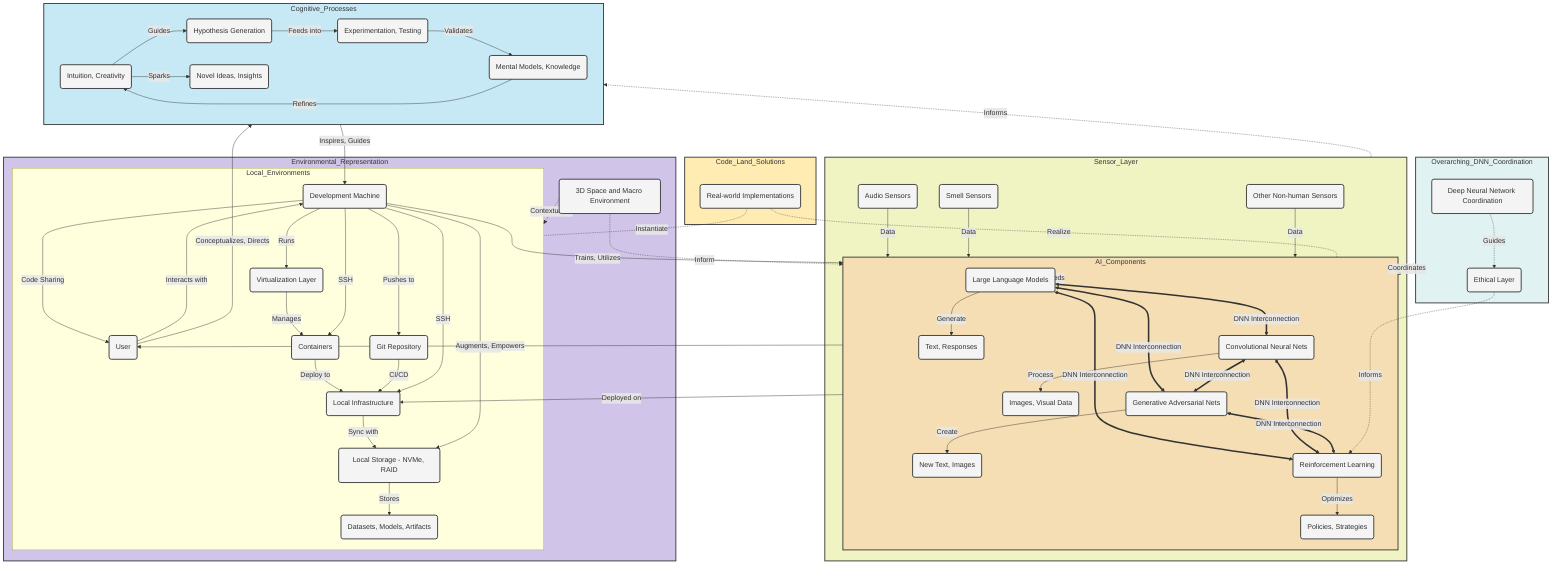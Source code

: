 graph TD
  subgraph Local_Environments
    U(User) -->|Interacts with| D(Development Machine)
    D -->|Runs| V(Virtualization Layer)
    V -->|Manages| C(Containers)
    C -->|Deploy to| LI(Local Infrastructure)
    LI -->|Sync with| LS(Local Storage - NVMe, RAID)
    LS -->|Stores| DA(Datasets, Models, Artifacts)
    D -->|Reads/Writes| LS
    D -->|Pushes to| G(Git Repository)
    G -->|CI/CD| LI
    D -->|SSH| LI
    D -->|SSH| C
    D -->|Code Sharing| U
  end

  subgraph Cognitive_Processes
    I(Intuition, Creativity) -->|Guides| H(Hypothesis Generation)
    H -->|Feeds into| E(Experimentation, Testing)
    E -->|Validates| M(Mental Models, Knowledge)
    M -->|Refines| I
    I -->|Sparks| N(Novel Ideas, Insights)
  end

  subgraph AI_Components
    LLM(Large Language Models) -->|Generate| T(Text, Responses)
    CNN(Convolutional Neural Nets) -->|Process| IMG(Images, Visual Data)
    GAN(Generative Adversarial Nets) -->|Create| NT(New Text, Images)
    RL(Reinforcement Learning) -->|Optimizes| P(Policies, Strategies)
    LLM <==>|DNN Interconnection| CNN
    LLM <==>|DNN Interconnection| GAN
    LLM <==>|DNN Interconnection| RL
    CNN <==>|DNN Interconnection| GAN
    CNN <==>|DNN Interconnection| RL
    GAN <==>|DNN Interconnection| RL
  end

  subgraph Overarching_DNN_Coordination
    DNN(Deep Neural Network Coordination)
    EL(Ethical Layer)
    DNN -.->|Guides| EL
    EL -.->|Informs| RL
  end

  subgraph Sensor_Layer
    S1(Audio Sensors) -->|Data| AI_Components
    S2(Smell Sensors) -->|Data| AI_Components
    S3(Other Non-human Sensors) -->|Data| AI_Components
  end

  subgraph Environmental_Representation
    ER(3D Space and Macro Environment)
    ER -.->|Contextualize| Local_Environments
    ER -.->|Inform| AI_Components
  end

  subgraph Code_Land_Solutions
    CLS(Real-world Implementations)
    CLS -.-|Instantiate| Local_Environments
    CLS -.-|Realize| AI_Components
  end

  U -->|Conceptualizes, Directs| Cognitive_Processes
  Cognitive_Processes -->|Inspires, Guides| D
  D -->|Trains, Utilizes| AI_Components
  AI_Components -->|Augments, Empowers| U
  AI_Components -->|Deployed on| LI
  Overarching_DNN_Coordination -.->|Coordinates| AI_Components
  Sensor_Layer -.->|Feeds| AI_Components
  Sensor_Layer -.->|Informs| Cognitive_Processes

  classDef default fill:#f4f4f4,stroke:#333,stroke-width:2px;
  classDef cognitive fill:#c7e9f5,stroke:#333,stroke-width:2px;
  classDef ai fill:#f5deb3,stroke:#333,stroke-width:2px;
  classDef overarching fill:#e0f2f1,stroke:#333,stroke-width:2px;
  classDef sensor fill:#f0f4c3,stroke:#333,stroke-width:2px;
  classDef environment fill:#d1c4e9,stroke:#333,stroke-width:2px;
  classDef code fill:#ffecb3,stroke:#333,stroke-width:2px;

  class Cognitive_Processes cognitive;
  class AI_Components ai;
  class Overarching_DNN_Coordination overarching;
  class Sensor_Layer sensor;
  class Environmental_Representation environment;
  class Code_Land_Solutions code;